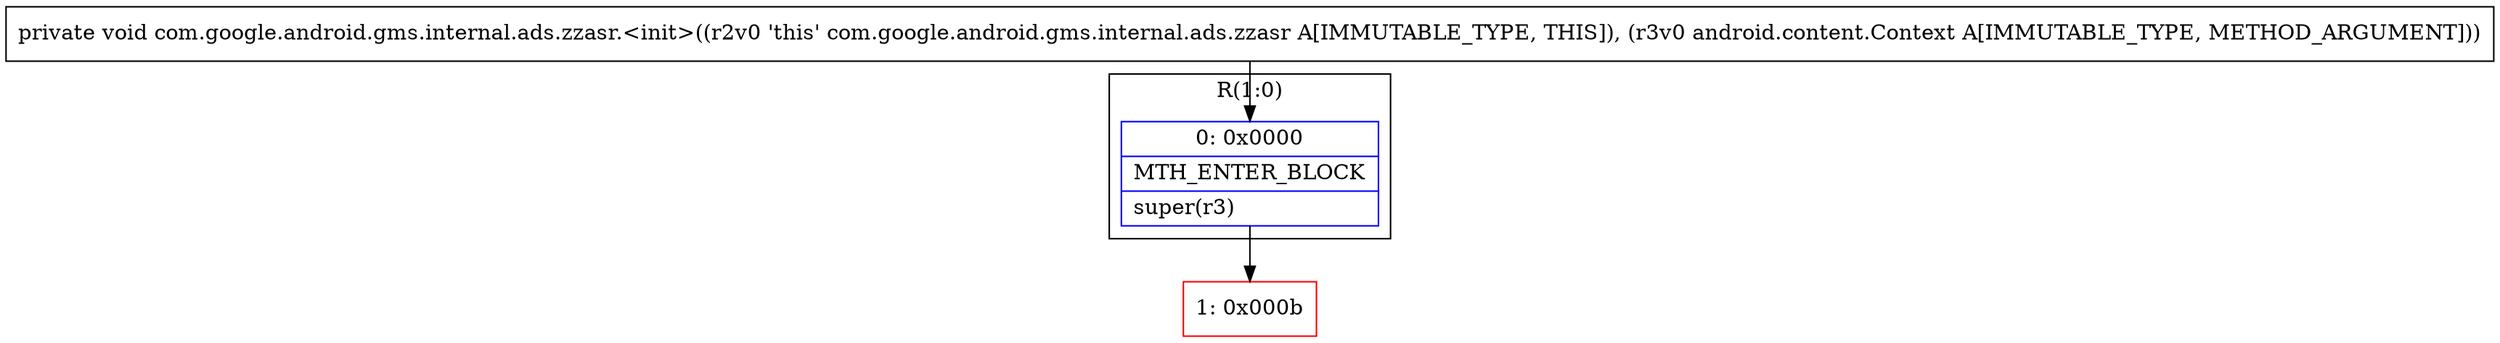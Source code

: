 digraph "CFG forcom.google.android.gms.internal.ads.zzasr.\<init\>(Landroid\/content\/Context;)V" {
subgraph cluster_Region_578687073 {
label = "R(1:0)";
node [shape=record,color=blue];
Node_0 [shape=record,label="{0\:\ 0x0000|MTH_ENTER_BLOCK\l|super(r3)\l}"];
}
Node_1 [shape=record,color=red,label="{1\:\ 0x000b}"];
MethodNode[shape=record,label="{private void com.google.android.gms.internal.ads.zzasr.\<init\>((r2v0 'this' com.google.android.gms.internal.ads.zzasr A[IMMUTABLE_TYPE, THIS]), (r3v0 android.content.Context A[IMMUTABLE_TYPE, METHOD_ARGUMENT])) }"];
MethodNode -> Node_0;
Node_0 -> Node_1;
}

